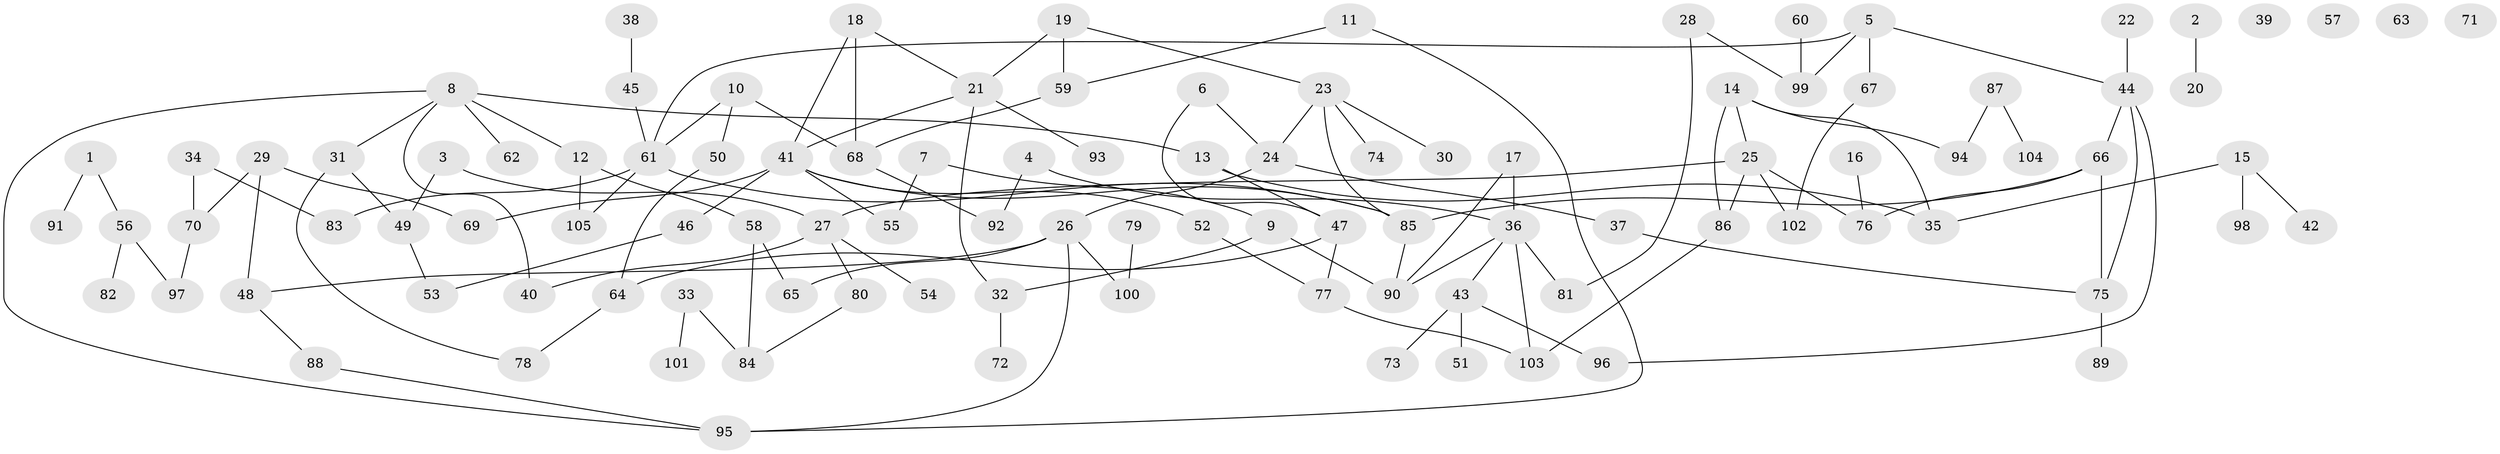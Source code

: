 // Generated by graph-tools (version 1.1) at 2025/13/03/09/25 04:13:02]
// undirected, 105 vertices, 131 edges
graph export_dot {
graph [start="1"]
  node [color=gray90,style=filled];
  1;
  2;
  3;
  4;
  5;
  6;
  7;
  8;
  9;
  10;
  11;
  12;
  13;
  14;
  15;
  16;
  17;
  18;
  19;
  20;
  21;
  22;
  23;
  24;
  25;
  26;
  27;
  28;
  29;
  30;
  31;
  32;
  33;
  34;
  35;
  36;
  37;
  38;
  39;
  40;
  41;
  42;
  43;
  44;
  45;
  46;
  47;
  48;
  49;
  50;
  51;
  52;
  53;
  54;
  55;
  56;
  57;
  58;
  59;
  60;
  61;
  62;
  63;
  64;
  65;
  66;
  67;
  68;
  69;
  70;
  71;
  72;
  73;
  74;
  75;
  76;
  77;
  78;
  79;
  80;
  81;
  82;
  83;
  84;
  85;
  86;
  87;
  88;
  89;
  90;
  91;
  92;
  93;
  94;
  95;
  96;
  97;
  98;
  99;
  100;
  101;
  102;
  103;
  104;
  105;
  1 -- 56;
  1 -- 91;
  2 -- 20;
  3 -- 27;
  3 -- 49;
  4 -- 36;
  4 -- 92;
  5 -- 44;
  5 -- 61;
  5 -- 67;
  5 -- 99;
  6 -- 24;
  6 -- 47;
  7 -- 9;
  7 -- 55;
  8 -- 12;
  8 -- 13;
  8 -- 31;
  8 -- 40;
  8 -- 62;
  8 -- 95;
  9 -- 32;
  9 -- 90;
  10 -- 50;
  10 -- 61;
  10 -- 68;
  11 -- 59;
  11 -- 95;
  12 -- 58;
  12 -- 105;
  13 -- 35;
  13 -- 47;
  14 -- 25;
  14 -- 35;
  14 -- 86;
  14 -- 94;
  15 -- 35;
  15 -- 42;
  15 -- 98;
  16 -- 76;
  17 -- 36;
  17 -- 90;
  18 -- 21;
  18 -- 41;
  18 -- 68;
  19 -- 21;
  19 -- 23;
  19 -- 59;
  21 -- 32;
  21 -- 41;
  21 -- 93;
  22 -- 44;
  23 -- 24;
  23 -- 30;
  23 -- 74;
  23 -- 85;
  24 -- 26;
  24 -- 37;
  25 -- 27;
  25 -- 76;
  25 -- 86;
  25 -- 102;
  26 -- 48;
  26 -- 65;
  26 -- 95;
  26 -- 100;
  27 -- 40;
  27 -- 54;
  27 -- 80;
  28 -- 81;
  28 -- 99;
  29 -- 48;
  29 -- 69;
  29 -- 70;
  31 -- 49;
  31 -- 78;
  32 -- 72;
  33 -- 84;
  33 -- 101;
  34 -- 70;
  34 -- 83;
  36 -- 43;
  36 -- 81;
  36 -- 90;
  36 -- 103;
  37 -- 75;
  38 -- 45;
  41 -- 46;
  41 -- 52;
  41 -- 55;
  41 -- 69;
  41 -- 85;
  43 -- 51;
  43 -- 73;
  43 -- 96;
  44 -- 66;
  44 -- 75;
  44 -- 96;
  45 -- 61;
  46 -- 53;
  47 -- 64;
  47 -- 77;
  48 -- 88;
  49 -- 53;
  50 -- 64;
  52 -- 77;
  56 -- 82;
  56 -- 97;
  58 -- 65;
  58 -- 84;
  59 -- 68;
  60 -- 99;
  61 -- 83;
  61 -- 85;
  61 -- 105;
  64 -- 78;
  66 -- 75;
  66 -- 76;
  66 -- 85;
  67 -- 102;
  68 -- 92;
  70 -- 97;
  75 -- 89;
  77 -- 103;
  79 -- 100;
  80 -- 84;
  85 -- 90;
  86 -- 103;
  87 -- 94;
  87 -- 104;
  88 -- 95;
}

